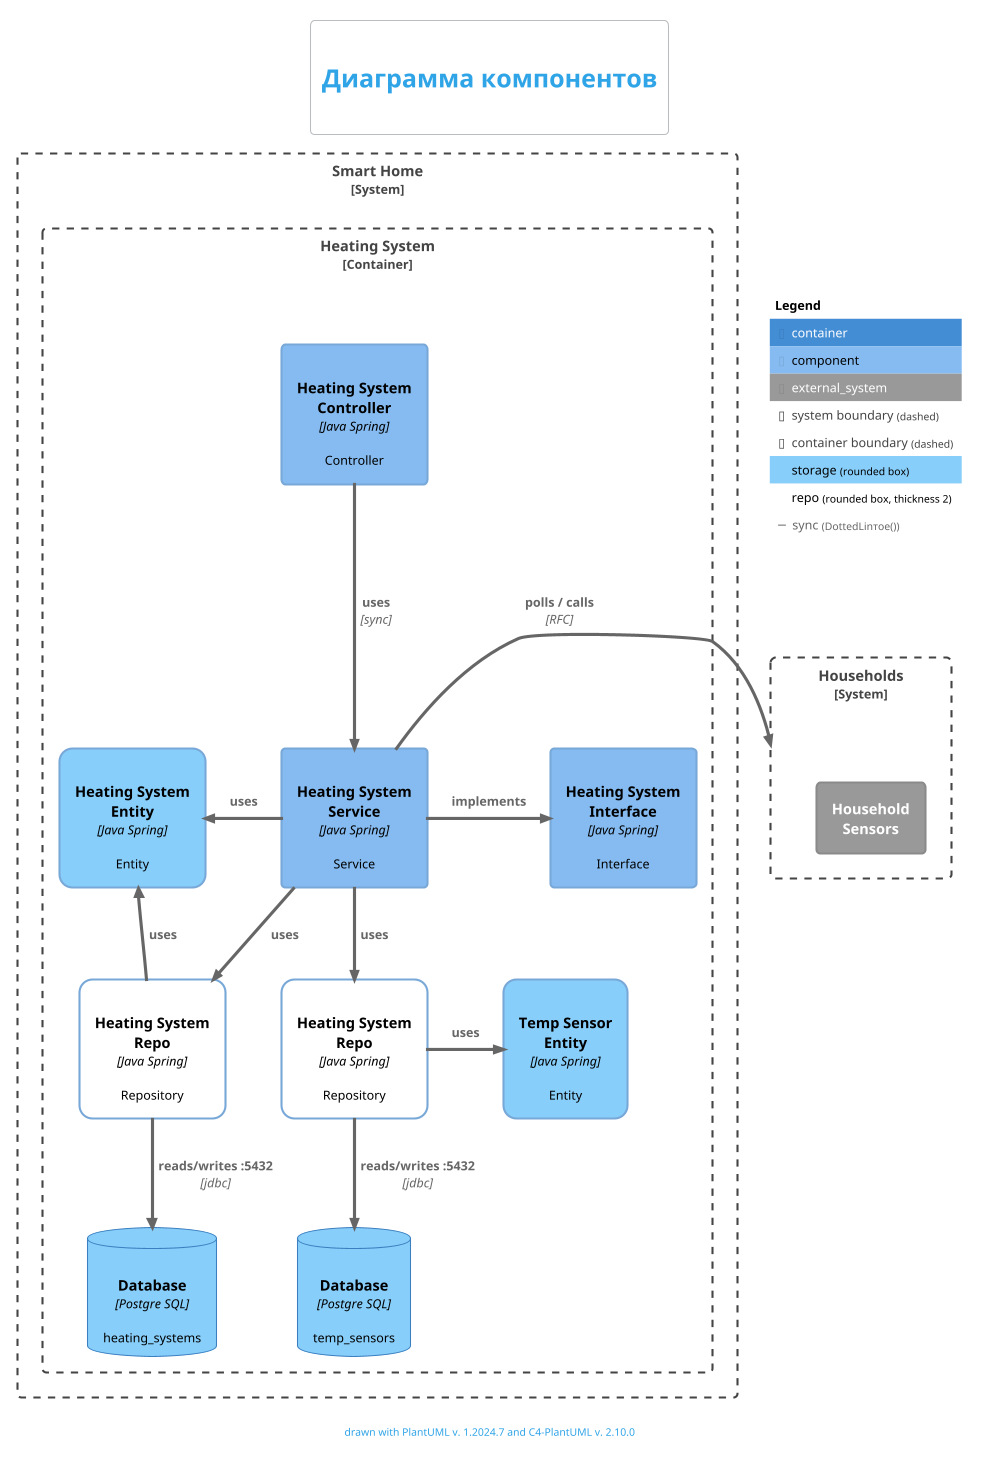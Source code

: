 
@startuml C4_Components
!theme cerulean-outline

!include <C4/C4_Container>
!include <c4/C4_Component.puml>


skinparam ParticipantPadding 130

title \n= Диаграмма компонентов\n

AddElementTag("storage", $shape=RoundedBoxShape(), $bgColor="lightSkyBlue", $fontColor="black")
AddElementTag("repo", $shape=RoundedBoxShape(), $bgColor="transparent", $borderThickness=2, $fontColor="black")

AddRelTag("db", $textColor=$ARROW_FONT_COLOR, $lineColor=$ARROW_COLOR, $lineStyle=DashedLine())
AddRelTag("async", $textColor=$ARROW_FONT_COLOR, $lineColor=$ARROW_COLOR, $lineStyle=DashedLine())
AddRelTag("sync", $textColor=$ARROW_FONT_COLOR, $lineColor=$ARROW_COLOR, $lineStyle=DottedLinтоe())
AddRelTag("sync/async", $textColor=$ARROW_FONT_COLOR, $lineColor=$ARROW_COLOR, $lineStyle=DottedLinтоe())

System_Boundary(c1, "Smart Home") {

    Container_Boundary(heating-srv, "Heating System") {

        Component(ctr, Heating System\n Controller, Java Spring, Controller, $sprite="spring,scale=.5")
        Component(srv, Heating System\n Service, Java Spring, Service, $sprite="spring,scale=.5")
        Component(interface, Heating System\n Interface, Java Spring, Interface, $sprite="spring,scale=.5")

        Component(heating_repo, Heating System\n Repo, Java Spring, Repository, $sprite="spring,scale=.5", $tags=repo)
        Component(temp_repo, Heating System\n Repo, Java Spring, Repository, $sprite="spring,scale=.5", $tags=repo)

        Component(heating_entity, Heating System\n Entity, Java Spring, Entity, $sprite="spring,scale=.5", $tags=storage)
        Component(temp_entity, Temp Sensor\n Entity, Java Spring, Entity, $sprite="spring,scale=.5", $tags=storage)

        ContainerDb(heating_db, "Database", "Postgre SQL", "heating_systems", $sprite="postgresql", $tags="storage")
        ContainerDb(temp_db, "Database", "Postgre SQL", "temp_sensors", $sprite="postgresql", $tags="storage")

    }
}

System_Boundary(household_sys, "Households") {
    System_Ext(sensors, "Household\n Sensors")
}

Rel_Neighbor(srv, household_sys, "polls / calls", "RFC", $tags=sync)

Rel(ctr, srv, "uses", "sync", $tags=sync)
Rel_Neighbor(srv, interface, "implements")

Rel(srv, heating_repo, "uses")
Rel(srv, temp_repo, "uses")

Rel(heating_repo, heating_db, "reads/writes :5432", "jdbc")
Rel(temp_repo, temp_db, "reads/writes :5432", "jdbc")

Rel_L(srv, heating_entity, "uses")
Rel_L(heating_repo, heating_entity, "uses")

Rel_R(temp_repo, temp_entity, "uses")


SHOW_FLOATING_LEGEND()

footer drawn with PlantUML v. %version() and C4-PlantUML v. C4Version()
@enduml
